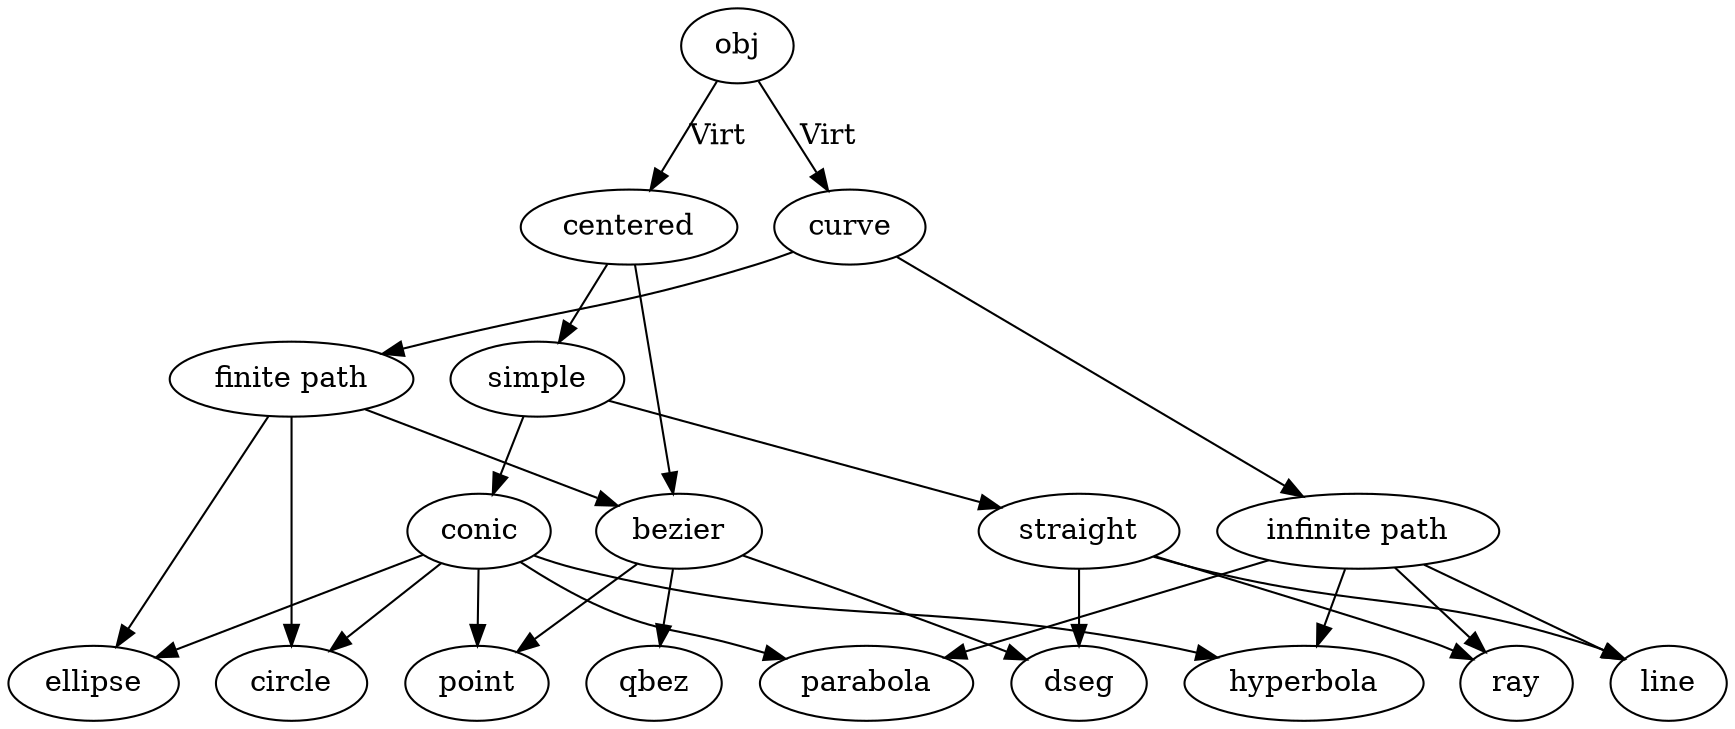 
digraph inherit {

	curve -> fp;
	curve -> ip;

	fp [label="finite path"];
	ip [label="infinite path"];

	fp -> bezier;
	ip -> ray;
	ip -> line;
	fp -> circle;
	fp -> ellipse;
	ip -> parabola;
	ip -> hyperbola;

	obj -> centered [label = "Virt"];
	obj -> curve [label = "Virt"];

	centered -> simple -> conic;

	simple -> straight;

	conic -> point;
	conic -> circle;
	conic -> ellipse;
	conic -> parabola;
	conic -> hyperbola;

	straight -> line;
	straight -> ray;
	straight -> dseg;
	
	centered -> bezier;
	bezier -> qbez;
	bezier -> dseg;
	bezier -> point;

}

